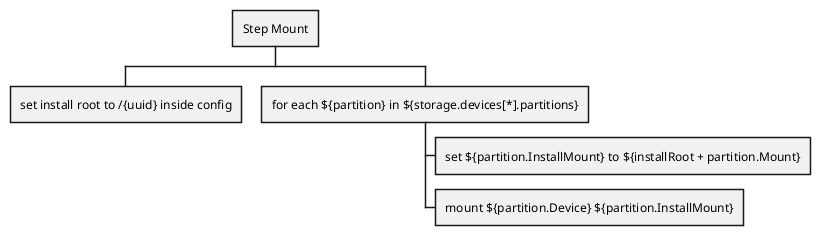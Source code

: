@startwbs
* Step Mount
** set install root to /{uuid} inside config
** for each ${partition} in ${storage.devices[*].partitions}
*** set ${partition.InstallMount} to ${installRoot + partition.Mount}
*** mount ${partition.Device} ${partition.InstallMount}
@endwbs

